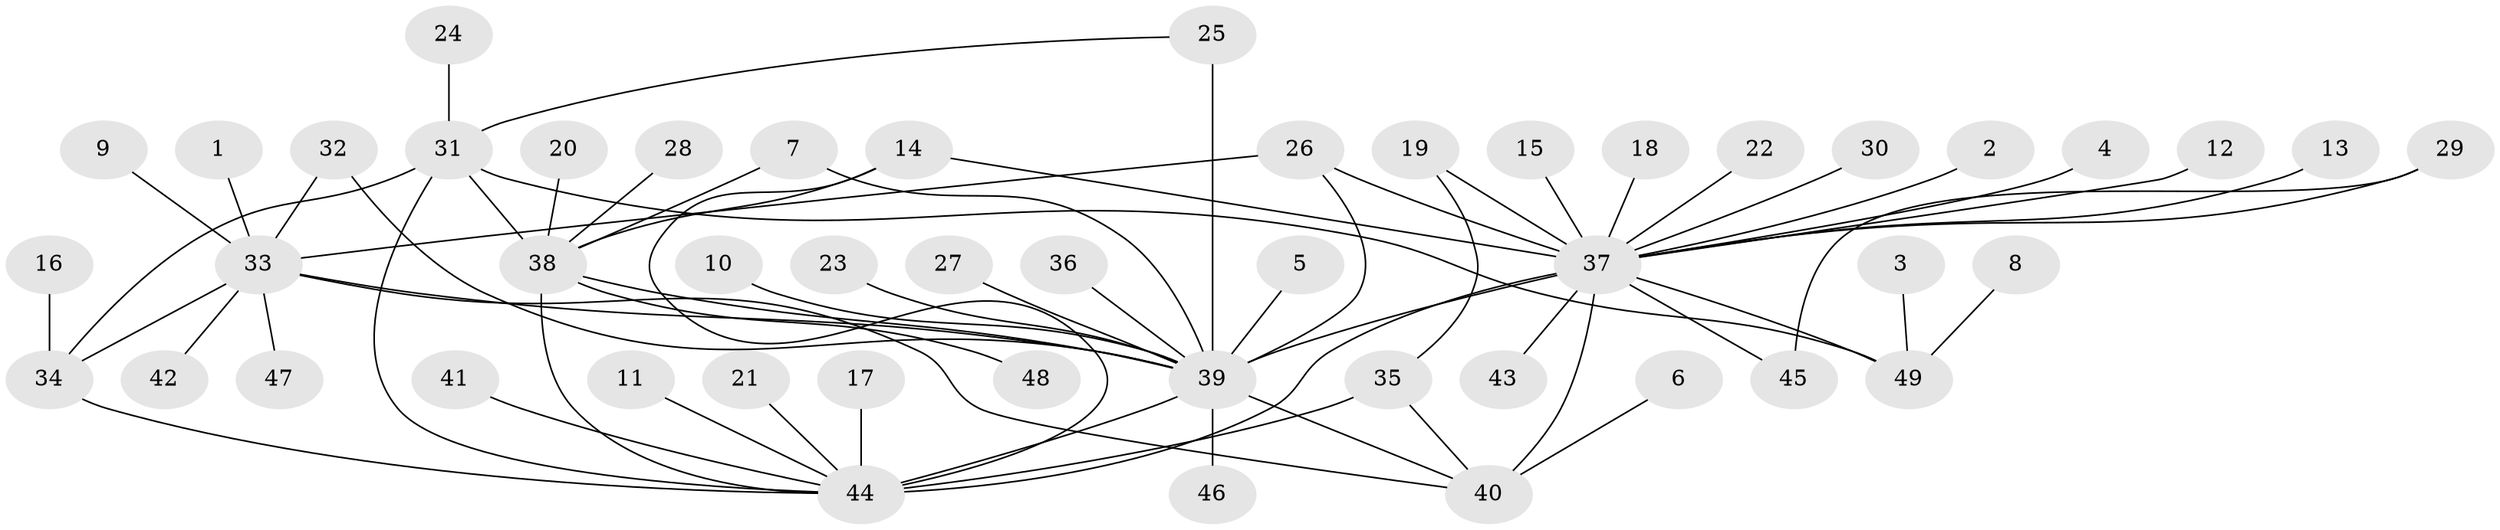 // original degree distribution, {12: 0.01020408163265306, 15: 0.01020408163265306, 7: 0.030612244897959183, 4: 0.061224489795918366, 10: 0.02040816326530612, 11: 0.01020408163265306, 8: 0.02040816326530612, 3: 0.10204081632653061, 1: 0.5, 5: 0.05102040816326531, 9: 0.01020408163265306, 2: 0.16326530612244897, 6: 0.01020408163265306}
// Generated by graph-tools (version 1.1) at 2025/49/03/09/25 03:49:52]
// undirected, 49 vertices, 66 edges
graph export_dot {
graph [start="1"]
  node [color=gray90,style=filled];
  1;
  2;
  3;
  4;
  5;
  6;
  7;
  8;
  9;
  10;
  11;
  12;
  13;
  14;
  15;
  16;
  17;
  18;
  19;
  20;
  21;
  22;
  23;
  24;
  25;
  26;
  27;
  28;
  29;
  30;
  31;
  32;
  33;
  34;
  35;
  36;
  37;
  38;
  39;
  40;
  41;
  42;
  43;
  44;
  45;
  46;
  47;
  48;
  49;
  1 -- 33 [weight=1.0];
  2 -- 37 [weight=1.0];
  3 -- 49 [weight=1.0];
  4 -- 37 [weight=1.0];
  5 -- 39 [weight=1.0];
  6 -- 40 [weight=1.0];
  7 -- 38 [weight=1.0];
  7 -- 39 [weight=1.0];
  8 -- 49 [weight=1.0];
  9 -- 33 [weight=1.0];
  10 -- 39 [weight=1.0];
  11 -- 44 [weight=1.0];
  12 -- 37 [weight=1.0];
  13 -- 37 [weight=1.0];
  14 -- 37 [weight=1.0];
  14 -- 38 [weight=1.0];
  14 -- 44 [weight=1.0];
  15 -- 37 [weight=1.0];
  16 -- 34 [weight=1.0];
  17 -- 44 [weight=1.0];
  18 -- 37 [weight=1.0];
  19 -- 35 [weight=1.0];
  19 -- 37 [weight=1.0];
  20 -- 38 [weight=1.0];
  21 -- 44 [weight=1.0];
  22 -- 37 [weight=1.0];
  23 -- 39 [weight=1.0];
  24 -- 31 [weight=1.0];
  25 -- 31 [weight=1.0];
  25 -- 39 [weight=2.0];
  26 -- 33 [weight=1.0];
  26 -- 37 [weight=1.0];
  26 -- 39 [weight=2.0];
  27 -- 39 [weight=2.0];
  28 -- 38 [weight=1.0];
  29 -- 37 [weight=1.0];
  29 -- 45 [weight=1.0];
  30 -- 37 [weight=2.0];
  31 -- 34 [weight=1.0];
  31 -- 38 [weight=1.0];
  31 -- 44 [weight=1.0];
  31 -- 49 [weight=1.0];
  32 -- 33 [weight=1.0];
  32 -- 39 [weight=1.0];
  33 -- 34 [weight=2.0];
  33 -- 39 [weight=1.0];
  33 -- 40 [weight=1.0];
  33 -- 42 [weight=1.0];
  33 -- 47 [weight=1.0];
  34 -- 44 [weight=1.0];
  35 -- 40 [weight=1.0];
  35 -- 44 [weight=1.0];
  36 -- 39 [weight=1.0];
  37 -- 39 [weight=5.0];
  37 -- 40 [weight=2.0];
  37 -- 43 [weight=1.0];
  37 -- 44 [weight=3.0];
  37 -- 45 [weight=1.0];
  37 -- 49 [weight=2.0];
  38 -- 39 [weight=1.0];
  38 -- 44 [weight=1.0];
  38 -- 48 [weight=1.0];
  39 -- 40 [weight=1.0];
  39 -- 44 [weight=1.0];
  39 -- 46 [weight=1.0];
  41 -- 44 [weight=1.0];
}
